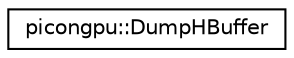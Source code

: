 digraph "Graphical Class Hierarchy"
{
 // LATEX_PDF_SIZE
  edge [fontname="Helvetica",fontsize="10",labelfontname="Helvetica",labelfontsize="10"];
  node [fontname="Helvetica",fontsize="10",shape=record];
  rankdir="LR";
  Node0 [label="picongpu::DumpHBuffer",height=0.2,width=0.4,color="black", fillcolor="white", style="filled",URL="$classpicongpu_1_1_dump_h_buffer.html",tooltip=" "];
}
